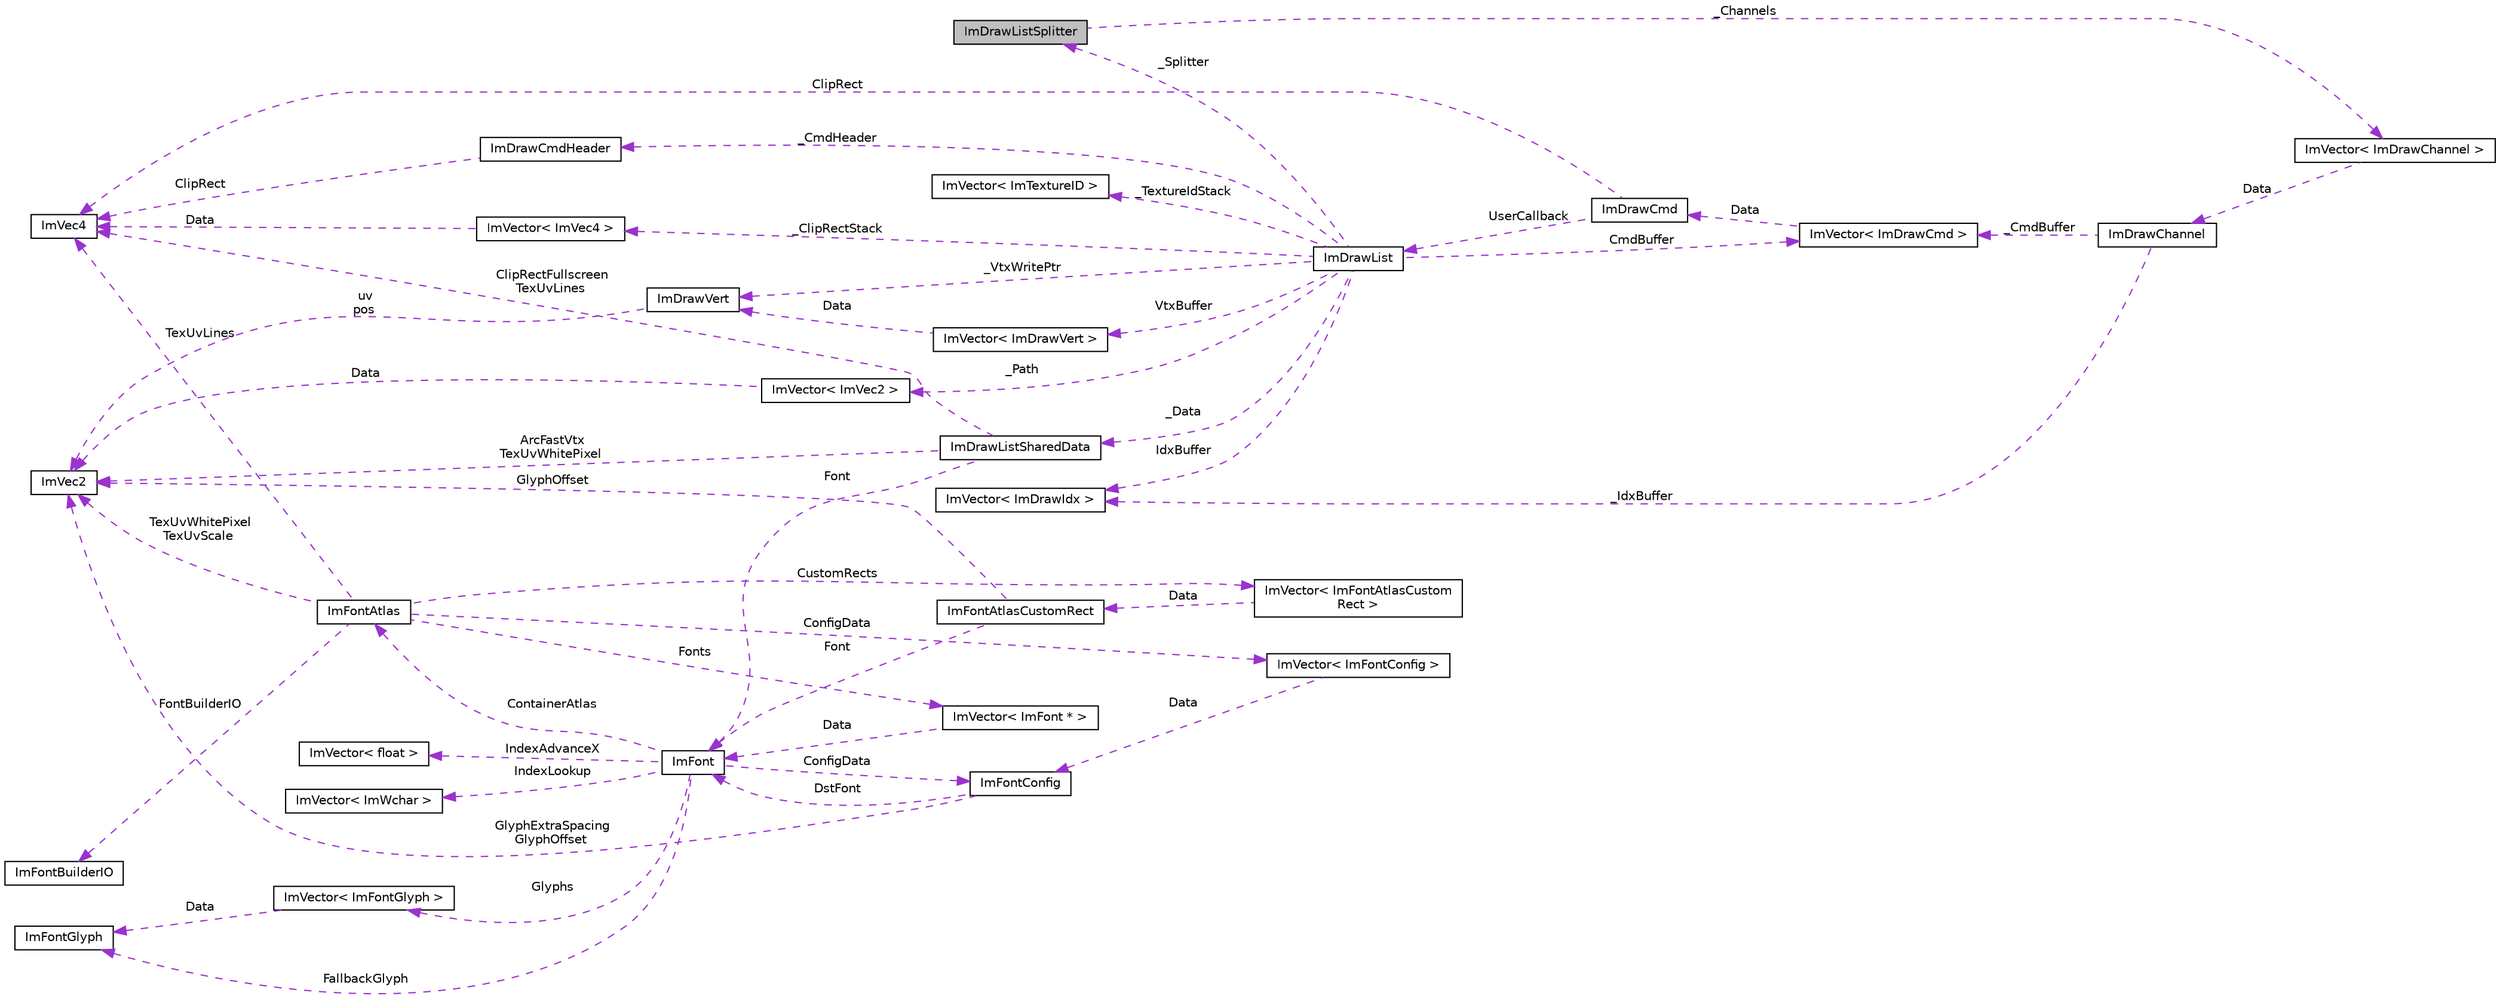 digraph "ImDrawListSplitter"
{
 // LATEX_PDF_SIZE
  edge [fontname="Helvetica",fontsize="10",labelfontname="Helvetica",labelfontsize="10"];
  node [fontname="Helvetica",fontsize="10",shape=record];
  rankdir="LR";
  Node1 [label="ImDrawListSplitter",height=0.2,width=0.4,color="black", fillcolor="grey75", style="filled", fontcolor="black",tooltip=" "];
  Node2 -> Node1 [dir="back",color="darkorchid3",fontsize="10",style="dashed",label=" _Channels" ,fontname="Helvetica"];
  Node2 [label="ImVector\< ImDrawChannel \>",height=0.2,width=0.4,color="black", fillcolor="white", style="filled",URL="$structImVector.html",tooltip=" "];
  Node3 -> Node2 [dir="back",color="darkorchid3",fontsize="10",style="dashed",label=" Data" ,fontname="Helvetica"];
  Node3 [label="ImDrawChannel",height=0.2,width=0.4,color="black", fillcolor="white", style="filled",URL="$structImDrawChannel.html",tooltip=" "];
  Node4 -> Node3 [dir="back",color="darkorchid3",fontsize="10",style="dashed",label=" _CmdBuffer" ,fontname="Helvetica"];
  Node4 [label="ImVector\< ImDrawCmd \>",height=0.2,width=0.4,color="black", fillcolor="white", style="filled",URL="$structImVector.html",tooltip=" "];
  Node5 -> Node4 [dir="back",color="darkorchid3",fontsize="10",style="dashed",label=" Data" ,fontname="Helvetica"];
  Node5 [label="ImDrawCmd",height=0.2,width=0.4,color="black", fillcolor="white", style="filled",URL="$structImDrawCmd.html",tooltip=" "];
  Node6 -> Node5 [dir="back",color="darkorchid3",fontsize="10",style="dashed",label=" ClipRect" ,fontname="Helvetica"];
  Node6 [label="ImVec4",height=0.2,width=0.4,color="black", fillcolor="white", style="filled",URL="$structImVec4.html",tooltip=" "];
  Node7 -> Node5 [dir="back",color="darkorchid3",fontsize="10",style="dashed",label=" UserCallback" ,fontname="Helvetica"];
  Node7 [label="ImDrawList",height=0.2,width=0.4,color="black", fillcolor="white", style="filled",URL="$structImDrawList.html",tooltip=" "];
  Node8 -> Node7 [dir="back",color="darkorchid3",fontsize="10",style="dashed",label=" _ClipRectStack" ,fontname="Helvetica"];
  Node8 [label="ImVector\< ImVec4 \>",height=0.2,width=0.4,color="black", fillcolor="white", style="filled",URL="$structImVector.html",tooltip=" "];
  Node6 -> Node8 [dir="back",color="darkorchid3",fontsize="10",style="dashed",label=" Data" ,fontname="Helvetica"];
  Node9 -> Node7 [dir="back",color="darkorchid3",fontsize="10",style="dashed",label=" VtxBuffer" ,fontname="Helvetica"];
  Node9 [label="ImVector\< ImDrawVert \>",height=0.2,width=0.4,color="black", fillcolor="white", style="filled",URL="$structImVector.html",tooltip=" "];
  Node10 -> Node9 [dir="back",color="darkorchid3",fontsize="10",style="dashed",label=" Data" ,fontname="Helvetica"];
  Node10 [label="ImDrawVert",height=0.2,width=0.4,color="black", fillcolor="white", style="filled",URL="$structImDrawVert.html",tooltip=" "];
  Node11 -> Node10 [dir="back",color="darkorchid3",fontsize="10",style="dashed",label=" uv\npos" ,fontname="Helvetica"];
  Node11 [label="ImVec2",height=0.2,width=0.4,color="black", fillcolor="white", style="filled",URL="$structImVec2.html",tooltip=" "];
  Node12 -> Node7 [dir="back",color="darkorchid3",fontsize="10",style="dashed",label=" _Path" ,fontname="Helvetica"];
  Node12 [label="ImVector\< ImVec2 \>",height=0.2,width=0.4,color="black", fillcolor="white", style="filled",URL="$structImVector.html",tooltip=" "];
  Node11 -> Node12 [dir="back",color="darkorchid3",fontsize="10",style="dashed",label=" Data" ,fontname="Helvetica"];
  Node13 -> Node7 [dir="back",color="darkorchid3",fontsize="10",style="dashed",label=" _Data" ,fontname="Helvetica"];
  Node13 [label="ImDrawListSharedData",height=0.2,width=0.4,color="black", fillcolor="white", style="filled",URL="$structImDrawListSharedData.html",tooltip=" "];
  Node11 -> Node13 [dir="back",color="darkorchid3",fontsize="10",style="dashed",label=" ArcFastVtx\nTexUvWhitePixel" ,fontname="Helvetica"];
  Node6 -> Node13 [dir="back",color="darkorchid3",fontsize="10",style="dashed",label=" ClipRectFullscreen\nTexUvLines" ,fontname="Helvetica"];
  Node14 -> Node13 [dir="back",color="darkorchid3",fontsize="10",style="dashed",label=" Font" ,fontname="Helvetica"];
  Node14 [label="ImFont",height=0.2,width=0.4,color="black", fillcolor="white", style="filled",URL="$structImFont.html",tooltip=" "];
  Node15 -> Node14 [dir="back",color="darkorchid3",fontsize="10",style="dashed",label=" Glyphs" ,fontname="Helvetica"];
  Node15 [label="ImVector\< ImFontGlyph \>",height=0.2,width=0.4,color="black", fillcolor="white", style="filled",URL="$structImVector.html",tooltip=" "];
  Node16 -> Node15 [dir="back",color="darkorchid3",fontsize="10",style="dashed",label=" Data" ,fontname="Helvetica"];
  Node16 [label="ImFontGlyph",height=0.2,width=0.4,color="black", fillcolor="white", style="filled",URL="$structImFontGlyph.html",tooltip=" "];
  Node17 -> Node14 [dir="back",color="darkorchid3",fontsize="10",style="dashed",label=" ConfigData" ,fontname="Helvetica"];
  Node17 [label="ImFontConfig",height=0.2,width=0.4,color="black", fillcolor="white", style="filled",URL="$structImFontConfig.html",tooltip=" "];
  Node11 -> Node17 [dir="back",color="darkorchid3",fontsize="10",style="dashed",label=" GlyphExtraSpacing\nGlyphOffset" ,fontname="Helvetica"];
  Node14 -> Node17 [dir="back",color="darkorchid3",fontsize="10",style="dashed",label=" DstFont" ,fontname="Helvetica"];
  Node16 -> Node14 [dir="back",color="darkorchid3",fontsize="10",style="dashed",label=" FallbackGlyph" ,fontname="Helvetica"];
  Node18 -> Node14 [dir="back",color="darkorchid3",fontsize="10",style="dashed",label=" ContainerAtlas" ,fontname="Helvetica"];
  Node18 [label="ImFontAtlas",height=0.2,width=0.4,color="black", fillcolor="white", style="filled",URL="$structImFontAtlas.html",tooltip=" "];
  Node19 -> Node18 [dir="back",color="darkorchid3",fontsize="10",style="dashed",label=" Fonts" ,fontname="Helvetica"];
  Node19 [label="ImVector\< ImFont * \>",height=0.2,width=0.4,color="black", fillcolor="white", style="filled",URL="$structImVector.html",tooltip=" "];
  Node14 -> Node19 [dir="back",color="darkorchid3",fontsize="10",style="dashed",label=" Data" ,fontname="Helvetica"];
  Node20 -> Node18 [dir="back",color="darkorchid3",fontsize="10",style="dashed",label=" FontBuilderIO" ,fontname="Helvetica"];
  Node20 [label="ImFontBuilderIO",height=0.2,width=0.4,color="black", fillcolor="white", style="filled",URL="$structImFontBuilderIO.html",tooltip=" "];
  Node11 -> Node18 [dir="back",color="darkorchid3",fontsize="10",style="dashed",label=" TexUvWhitePixel\nTexUvScale" ,fontname="Helvetica"];
  Node6 -> Node18 [dir="back",color="darkorchid3",fontsize="10",style="dashed",label=" TexUvLines" ,fontname="Helvetica"];
  Node21 -> Node18 [dir="back",color="darkorchid3",fontsize="10",style="dashed",label=" ConfigData" ,fontname="Helvetica"];
  Node21 [label="ImVector\< ImFontConfig \>",height=0.2,width=0.4,color="black", fillcolor="white", style="filled",URL="$structImVector.html",tooltip=" "];
  Node17 -> Node21 [dir="back",color="darkorchid3",fontsize="10",style="dashed",label=" Data" ,fontname="Helvetica"];
  Node22 -> Node18 [dir="back",color="darkorchid3",fontsize="10",style="dashed",label=" CustomRects" ,fontname="Helvetica"];
  Node22 [label="ImVector\< ImFontAtlasCustom\lRect \>",height=0.2,width=0.4,color="black", fillcolor="white", style="filled",URL="$structImVector.html",tooltip=" "];
  Node23 -> Node22 [dir="back",color="darkorchid3",fontsize="10",style="dashed",label=" Data" ,fontname="Helvetica"];
  Node23 [label="ImFontAtlasCustomRect",height=0.2,width=0.4,color="black", fillcolor="white", style="filled",URL="$structImFontAtlasCustomRect.html",tooltip=" "];
  Node11 -> Node23 [dir="back",color="darkorchid3",fontsize="10",style="dashed",label=" GlyphOffset" ,fontname="Helvetica"];
  Node14 -> Node23 [dir="back",color="darkorchid3",fontsize="10",style="dashed",label=" Font" ,fontname="Helvetica"];
  Node24 -> Node14 [dir="back",color="darkorchid3",fontsize="10",style="dashed",label=" IndexAdvanceX" ,fontname="Helvetica"];
  Node24 [label="ImVector\< float \>",height=0.2,width=0.4,color="black", fillcolor="white", style="filled",URL="$structImVector.html",tooltip=" "];
  Node25 -> Node14 [dir="back",color="darkorchid3",fontsize="10",style="dashed",label=" IndexLookup" ,fontname="Helvetica"];
  Node25 [label="ImVector\< ImWchar \>",height=0.2,width=0.4,color="black", fillcolor="white", style="filled",URL="$structImVector.html",tooltip=" "];
  Node10 -> Node7 [dir="back",color="darkorchid3",fontsize="10",style="dashed",label=" _VtxWritePtr" ,fontname="Helvetica"];
  Node26 -> Node7 [dir="back",color="darkorchid3",fontsize="10",style="dashed",label=" _CmdHeader" ,fontname="Helvetica"];
  Node26 [label="ImDrawCmdHeader",height=0.2,width=0.4,color="black", fillcolor="white", style="filled",URL="$structImDrawCmdHeader.html",tooltip=" "];
  Node6 -> Node26 [dir="back",color="darkorchid3",fontsize="10",style="dashed",label=" ClipRect" ,fontname="Helvetica"];
  Node4 -> Node7 [dir="back",color="darkorchid3",fontsize="10",style="dashed",label=" CmdBuffer" ,fontname="Helvetica"];
  Node1 -> Node7 [dir="back",color="darkorchid3",fontsize="10",style="dashed",label=" _Splitter" ,fontname="Helvetica"];
  Node27 -> Node7 [dir="back",color="darkorchid3",fontsize="10",style="dashed",label=" IdxBuffer" ,fontname="Helvetica"];
  Node27 [label="ImVector\< ImDrawIdx \>",height=0.2,width=0.4,color="black", fillcolor="white", style="filled",URL="$structImVector.html",tooltip=" "];
  Node28 -> Node7 [dir="back",color="darkorchid3",fontsize="10",style="dashed",label=" _TextureIdStack" ,fontname="Helvetica"];
  Node28 [label="ImVector\< ImTextureID \>",height=0.2,width=0.4,color="black", fillcolor="white", style="filled",URL="$structImVector.html",tooltip=" "];
  Node27 -> Node3 [dir="back",color="darkorchid3",fontsize="10",style="dashed",label=" _IdxBuffer" ,fontname="Helvetica"];
}
